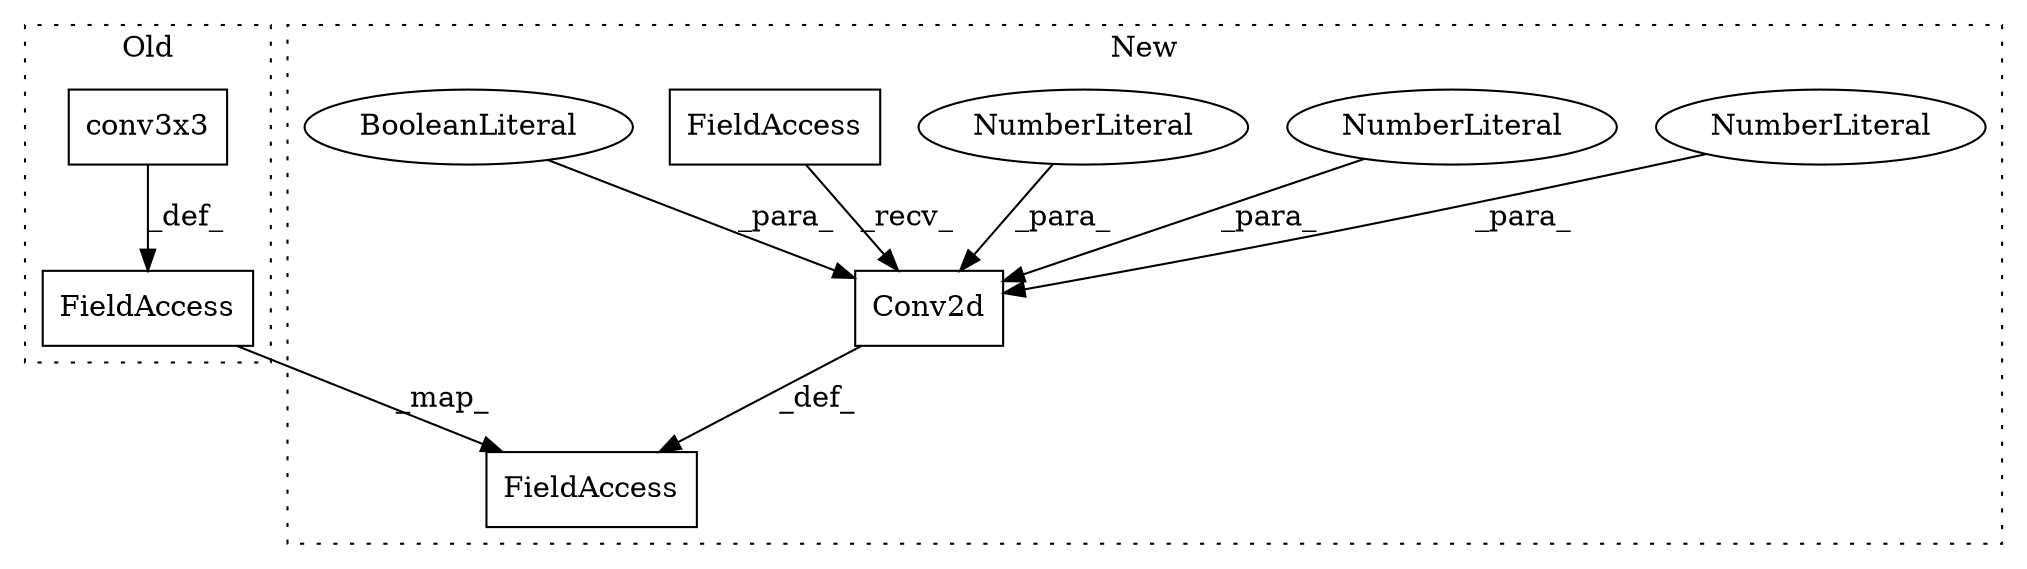 digraph G {
subgraph cluster0 {
1 [label="conv3x3" a="32" s="1356,1377" l="8,1" shape="box"];
9 [label="FieldAccess" a="22" s="1345" l="10" shape="box"];
label = "Old";
style="dotted";
}
subgraph cluster1 {
2 [label="Conv2d" a="32" s="1269,1301" l="7,1" shape="box"];
3 [label="NumberLiteral" a="34" s="1294" l="1" shape="ellipse"];
4 [label="NumberLiteral" a="34" s="1292" l="1" shape="ellipse"];
5 [label="NumberLiteral" a="34" s="1290" l="1" shape="ellipse"];
6 [label="FieldAccess" a="22" s="1260" l="8" shape="box"];
7 [label="BooleanLiteral" a="9" s="1296" l="5" shape="ellipse"];
8 [label="FieldAccess" a="22" s="1249" l="10" shape="box"];
label = "New";
style="dotted";
}
1 -> 9 [label="_def_"];
2 -> 8 [label="_def_"];
3 -> 2 [label="_para_"];
4 -> 2 [label="_para_"];
5 -> 2 [label="_para_"];
6 -> 2 [label="_recv_"];
7 -> 2 [label="_para_"];
9 -> 8 [label="_map_"];
}